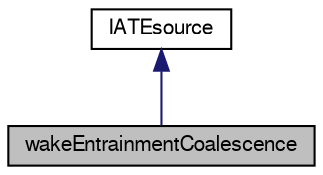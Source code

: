 digraph "wakeEntrainmentCoalescence"
{
  bgcolor="transparent";
  edge [fontname="FreeSans",fontsize="10",labelfontname="FreeSans",labelfontsize="10"];
  node [fontname="FreeSans",fontsize="10",shape=record];
  Node0 [label="wakeEntrainmentCoalescence",height=0.2,width=0.4,color="black", fillcolor="grey75", style="filled", fontcolor="black"];
  Node1 -> Node0 [dir="back",color="midnightblue",fontsize="10",style="solid",fontname="FreeSans"];
  Node1 [label="IATEsource",height=0.2,width=0.4,color="black",URL="$a32350.html",tooltip="IATE (Interfacial Area Transport Equation) bubble diameter model run-time selectable sources..."];
}
